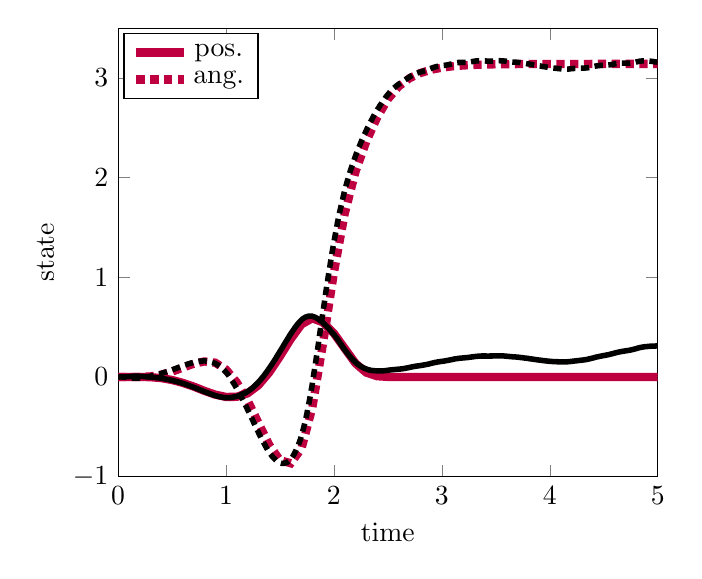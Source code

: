 \begin{tikzpicture}[]
\begin{axis}[legend style = {{at={(0.01,0.99)},anchor=north west}}, ylabel = {state}, xmin = {0.0}, xmax = {5.0}, axis equal image = {false}, ymax = {3.5}, xlabel = {time}, hide axis = {false}, ymin = {-1}]\addplot+ [mark = {}, color=purple, line width=3pt]coordinates {
(0.0, 0.0)
(0.1, 2.029e-10)
(0.2, 1.529e-10)
(0.3, -0.003)
(0.4, -0.012)
(0.5, -0.031)
(0.6, -0.06)
(0.7, -0.097)
(0.8, -0.14)
(0.9, -0.178)
(1.0, -0.201)
(1.1, -0.2)
(1.2, -0.165)
(1.3, -0.084)
(1.4, 0.044)
(1.5, 0.206)
(1.6, 0.38)
(1.7, 0.528)
(1.8, 0.589)
(1.9, 0.546)
(2.0, 0.437)
(2.1, 0.286)
(2.2, 0.136)
(2.3, 0.043)
(2.4, 0.007)
(2.5, -6.814e-6)
(2.6, -6.814e-6)
(2.7, -6.813e-6)
(2.8, -6.813e-6)
(2.9, -6.812e-6)
(3.0, -6.812e-6)
(3.1, -6.811e-6)
(3.2, -6.811e-6)
(3.3, -6.811e-6)
(3.4, -6.811e-6)
(3.5, -6.81e-6)
(3.6, -6.81e-6)
(3.7, -6.81e-6)
(3.8, -6.81e-6)
(3.9, -6.809e-6)
(4.0, -6.809e-6)
(4.1, -6.809e-6)
(4.2, -6.809e-6)
(4.3, -6.808e-6)
(4.4, -6.808e-6)
(4.5, -6.808e-6)
(4.6, -6.808e-6)
(4.7, -6.807e-6)
(4.8, -6.807e-6)
(4.9, -3.403e-6)
(5.0, 0.0)
};
\addplot+ [mark = {}, color=purple, line width=3pt, densely dashed]coordinates {
(0.0, 0.0)
(0.1, -3.867e-10)
(0.2, -2.192e-10)
(0.3, 0.005)
(0.4, 0.022)
(0.5, 0.053)
(0.6, 0.093)
(0.7, 0.132)
(0.8, 0.155)
(0.9, 0.143)
(1.0, 0.074)
(1.1, -0.055)
(1.2, -0.236)
(1.3, -0.46)
(1.4, -0.682)
(1.5, -0.836)
(1.6, -0.867)
(1.7, -0.718)
(1.8, -0.308)
(1.9, 0.342)
(2.0, 1.048)
(2.1, 1.638)
(2.2, 2.06)
(2.3, 2.363)
(2.4, 2.603)
(2.5, 2.788)
(2.6, 2.916)
(2.7, 2.998)
(2.8, 3.05)
(2.9, 3.083)
(3.0, 3.104)
(3.1, 3.118)
(3.2, 3.126)
(3.3, 3.132)
(3.4, 3.135)
(3.5, 3.138)
(3.6, 3.139)
(3.7, 3.14)
(3.8, 3.141)
(3.9, 3.141)
(4.0, 3.141)
(4.1, 3.141)
(4.2, 3.141)
(4.3, 3.141)
(4.4, 3.142)
(4.5, 3.142)
(4.6, 3.142)
(4.7, 3.142)
(4.8, 3.142)
(4.9, 3.142)
(5.0, 3.142)
};
\addplot+ [mark = {}, color=black, line width=2pt]coordinates {
(0.0, 0.0)
(0.01, -6.658e-5)
(0.02, -0.0)
(0.029, -7.361e-5)
(0.039, 9.02e-5)
(0.049, 0.0)
(0.059, 0.001)
(0.069, 0.001)
(0.079, 0.002)
(0.088, 0.003)
(0.098, 0.003)
(0.108, 0.004)
(0.118, 0.005)
(0.128, 0.006)
(0.138, 0.006)
(0.147, 0.007)
(0.157, 0.007)
(0.167, 0.007)
(0.177, 0.007)
(0.187, 0.007)
(0.196, 0.006)
(0.206, 0.006)
(0.216, 0.005)
(0.226, 0.005)
(0.236, 0.004)
(0.246, 0.003)
(0.255, 0.002)
(0.265, 0.002)
(0.275, 0.001)
(0.285, 5.686e-5)
(0.295, -0.001)
(0.305, -0.002)
(0.314, -0.003)
(0.324, -0.004)
(0.334, -0.005)
(0.344, -0.006)
(0.354, -0.007)
(0.363, -0.009)
(0.373, -0.01)
(0.383, -0.011)
(0.393, -0.013)
(0.403, -0.015)
(0.413, -0.016)
(0.422, -0.018)
(0.432, -0.02)
(0.442, -0.022)
(0.452, -0.024)
(0.462, -0.026)
(0.472, -0.028)
(0.481, -0.031)
(0.491, -0.033)
(0.501, -0.035)
(0.511, -0.038)
(0.521, -0.041)
(0.53, -0.043)
(0.54, -0.046)
(0.55, -0.049)
(0.56, -0.052)
(0.57, -0.055)
(0.58, -0.058)
(0.589, -0.062)
(0.599, -0.065)
(0.609, -0.069)
(0.619, -0.072)
(0.629, -0.076)
(0.639, -0.079)
(0.648, -0.083)
(0.658, -0.087)
(0.668, -0.091)
(0.678, -0.095)
(0.688, -0.099)
(0.697, -0.103)
(0.707, -0.107)
(0.717, -0.111)
(0.727, -0.116)
(0.737, -0.12)
(0.747, -0.124)
(0.756, -0.128)
(0.766, -0.133)
(0.776, -0.137)
(0.786, -0.141)
(0.796, -0.146)
(0.806, -0.15)
(0.815, -0.154)
(0.825, -0.158)
(0.835, -0.162)
(0.845, -0.166)
(0.855, -0.17)
(0.864, -0.174)
(0.874, -0.178)
(0.884, -0.181)
(0.894, -0.185)
(0.904, -0.188)
(0.914, -0.191)
(0.923, -0.194)
(0.933, -0.197)
(0.943, -0.199)
(0.953, -0.201)
(0.963, -0.203)
(0.972, -0.205)
(0.982, -0.207)
(0.992, -0.208)
(1.002, -0.209)
(1.012, -0.209)
(1.022, -0.209)
(1.031, -0.208)
(1.041, -0.207)
(1.051, -0.206)
(1.061, -0.204)
(1.071, -0.202)
(1.081, -0.2)
(1.09, -0.198)
(1.1, -0.195)
(1.11, -0.192)
(1.12, -0.189)
(1.13, -0.185)
(1.139, -0.181)
(1.149, -0.176)
(1.159, -0.171)
(1.169, -0.166)
(1.179, -0.161)
(1.189, -0.155)
(1.198, -0.148)
(1.208, -0.141)
(1.218, -0.134)
(1.228, -0.126)
(1.238, -0.117)
(1.248, -0.109)
(1.257, -0.099)
(1.267, -0.089)
(1.277, -0.079)
(1.287, -0.068)
(1.297, -0.057)
(1.306, -0.046)
(1.316, -0.034)
(1.326, -0.021)
(1.336, -0.008)
(1.346, 0.005)
(1.356, 0.019)
(1.365, 0.033)
(1.375, 0.047)
(1.385, 0.062)
(1.395, 0.078)
(1.405, 0.093)
(1.415, 0.109)
(1.424, 0.124)
(1.434, 0.141)
(1.444, 0.157)
(1.454, 0.174)
(1.464, 0.191)
(1.473, 0.208)
(1.483, 0.226)
(1.493, 0.243)
(1.503, 0.261)
(1.513, 0.278)
(1.523, 0.295)
(1.532, 0.313)
(1.542, 0.331)
(1.552, 0.348)
(1.562, 0.366)
(1.572, 0.383)
(1.582, 0.401)
(1.591, 0.418)
(1.601, 0.434)
(1.611, 0.45)
(1.621, 0.466)
(1.631, 0.481)
(1.64, 0.496)
(1.65, 0.51)
(1.66, 0.524)
(1.67, 0.537)
(1.68, 0.55)
(1.69, 0.561)
(1.699, 0.571)
(1.709, 0.581)
(1.719, 0.589)
(1.729, 0.595)
(1.739, 0.601)
(1.749, 0.605)
(1.758, 0.608)
(1.768, 0.61)
(1.778, 0.611)
(1.788, 0.611)
(1.798, 0.609)
(1.807, 0.606)
(1.817, 0.602)
(1.827, 0.598)
(1.837, 0.592)
(1.847, 0.586)
(1.857, 0.579)
(1.866, 0.571)
(1.876, 0.563)
(1.886, 0.555)
(1.896, 0.546)
(1.906, 0.536)
(1.916, 0.526)
(1.925, 0.516)
(1.935, 0.505)
(1.945, 0.494)
(1.955, 0.482)
(1.965, 0.47)
(1.974, 0.458)
(1.984, 0.446)
(1.994, 0.433)
(2.004, 0.42)
(2.014, 0.406)
(2.024, 0.392)
(2.033, 0.378)
(2.043, 0.363)
(2.053, 0.347)
(2.063, 0.331)
(2.073, 0.315)
(2.083, 0.299)
(2.092, 0.284)
(2.102, 0.269)
(2.112, 0.255)
(2.122, 0.241)
(2.132, 0.228)
(2.141, 0.215)
(2.151, 0.202)
(2.161, 0.189)
(2.171, 0.178)
(2.181, 0.166)
(2.191, 0.156)
(2.2, 0.146)
(2.21, 0.136)
(2.22, 0.128)
(2.23, 0.12)
(2.24, 0.112)
(2.25, 0.106)
(2.259, 0.1)
(2.269, 0.094)
(2.279, 0.089)
(2.289, 0.084)
(2.299, 0.08)
(2.308, 0.076)
(2.318, 0.073)
(2.328, 0.07)
(2.338, 0.067)
(2.348, 0.065)
(2.358, 0.064)
(2.367, 0.063)
(2.377, 0.062)
(2.387, 0.061)
(2.397, 0.06)
(2.407, 0.06)
(2.417, 0.06)
(2.426, 0.06)
(2.436, 0.06)
(2.446, 0.06)
(2.456, 0.061)
(2.466, 0.062)
(2.475, 0.063)
(2.485, 0.064)
(2.495, 0.066)
(2.505, 0.067)
(2.515, 0.069)
(2.525, 0.07)
(2.534, 0.071)
(2.544, 0.072)
(2.554, 0.073)
(2.564, 0.074)
(2.574, 0.075)
(2.583, 0.076)
(2.593, 0.077)
(2.603, 0.078)
(2.613, 0.079)
(2.623, 0.08)
(2.633, 0.081)
(2.642, 0.083)
(2.652, 0.085)
(2.662, 0.086)
(2.672, 0.089)
(2.682, 0.091)
(2.692, 0.093)
(2.701, 0.095)
(2.711, 0.098)
(2.721, 0.1)
(2.731, 0.102)
(2.741, 0.104)
(2.75, 0.106)
(2.76, 0.108)
(2.77, 0.109)
(2.78, 0.111)
(2.79, 0.112)
(2.8, 0.114)
(2.809, 0.115)
(2.819, 0.117)
(2.829, 0.119)
(2.839, 0.121)
(2.849, 0.123)
(2.859, 0.125)
(2.868, 0.127)
(2.878, 0.129)
(2.888, 0.132)
(2.898, 0.135)
(2.908, 0.137)
(2.917, 0.14)
(2.927, 0.142)
(2.937, 0.145)
(2.947, 0.147)
(2.957, 0.149)
(2.967, 0.151)
(2.976, 0.152)
(2.986, 0.154)
(2.996, 0.156)
(3.006, 0.157)
(3.016, 0.158)
(3.026, 0.16)
(3.035, 0.162)
(3.045, 0.164)
(3.055, 0.166)
(3.065, 0.168)
(3.075, 0.17)
(3.084, 0.172)
(3.094, 0.174)
(3.104, 0.177)
(3.114, 0.179)
(3.124, 0.181)
(3.134, 0.183)
(3.143, 0.184)
(3.153, 0.186)
(3.163, 0.187)
(3.173, 0.188)
(3.183, 0.189)
(3.193, 0.19)
(3.202, 0.191)
(3.212, 0.192)
(3.222, 0.193)
(3.232, 0.194)
(3.242, 0.195)
(3.251, 0.196)
(3.261, 0.198)
(3.271, 0.199)
(3.281, 0.201)
(3.291, 0.202)
(3.301, 0.204)
(3.31, 0.205)
(3.32, 0.206)
(3.33, 0.207)
(3.34, 0.208)
(3.35, 0.209)
(3.36, 0.209)
(3.369, 0.21)
(3.379, 0.21)
(3.389, 0.21)
(3.399, 0.21)
(3.409, 0.21)
(3.418, 0.209)
(3.428, 0.209)
(3.438, 0.209)
(3.448, 0.21)
(3.458, 0.21)
(3.468, 0.21)
(3.477, 0.211)
(3.487, 0.211)
(3.497, 0.212)
(3.507, 0.212)
(3.517, 0.212)
(3.527, 0.212)
(3.536, 0.212)
(3.546, 0.212)
(3.556, 0.211)
(3.566, 0.211)
(3.576, 0.21)
(3.585, 0.209)
(3.595, 0.208)
(3.605, 0.207)
(3.615, 0.206)
(3.625, 0.205)
(3.635, 0.204)
(3.644, 0.203)
(3.654, 0.202)
(3.664, 0.201)
(3.674, 0.201)
(3.684, 0.2)
(3.694, 0.199)
(3.703, 0.198)
(3.713, 0.197)
(3.723, 0.196)
(3.733, 0.194)
(3.743, 0.193)
(3.752, 0.192)
(3.762, 0.19)
(3.772, 0.189)
(3.782, 0.188)
(3.792, 0.186)
(3.802, 0.185)
(3.811, 0.183)
(3.821, 0.181)
(3.831, 0.18)
(3.841, 0.178)
(3.851, 0.177)
(3.861, 0.175)
(3.87, 0.174)
(3.88, 0.172)
(3.89, 0.171)
(3.9, 0.169)
(3.91, 0.168)
(3.919, 0.167)
(3.929, 0.165)
(3.939, 0.164)
(3.949, 0.163)
(3.959, 0.161)
(3.969, 0.16)
(3.978, 0.159)
(3.988, 0.158)
(3.998, 0.157)
(4.008, 0.156)
(4.018, 0.155)
(4.028, 0.154)
(4.037, 0.154)
(4.047, 0.153)
(4.057, 0.153)
(4.067, 0.152)
(4.077, 0.152)
(4.086, 0.151)
(4.096, 0.151)
(4.106, 0.151)
(4.116, 0.15)
(4.126, 0.15)
(4.136, 0.15)
(4.145, 0.15)
(4.155, 0.151)
(4.165, 0.152)
(4.175, 0.153)
(4.185, 0.154)
(4.194, 0.155)
(4.204, 0.156)
(4.214, 0.158)
(4.224, 0.159)
(4.234, 0.16)
(4.244, 0.161)
(4.253, 0.163)
(4.263, 0.164)
(4.273, 0.165)
(4.283, 0.166)
(4.293, 0.168)
(4.303, 0.169)
(4.312, 0.17)
(4.322, 0.172)
(4.332, 0.173)
(4.342, 0.175)
(4.352, 0.177)
(4.361, 0.18)
(4.371, 0.182)
(4.381, 0.185)
(4.391, 0.188)
(4.401, 0.19)
(4.411, 0.193)
(4.42, 0.196)
(4.43, 0.199)
(4.44, 0.201)
(4.45, 0.203)
(4.46, 0.206)
(4.47, 0.208)
(4.479, 0.21)
(4.489, 0.212)
(4.499, 0.214)
(4.509, 0.216)
(4.519, 0.218)
(4.528, 0.22)
(4.538, 0.222)
(4.548, 0.224)
(4.558, 0.227)
(4.568, 0.23)
(4.578, 0.232)
(4.587, 0.235)
(4.597, 0.238)
(4.607, 0.241)
(4.617, 0.244)
(4.627, 0.246)
(4.637, 0.249)
(4.646, 0.251)
(4.656, 0.253)
(4.666, 0.255)
(4.676, 0.257)
(4.686, 0.259)
(4.695, 0.26)
(4.705, 0.262)
(4.715, 0.264)
(4.725, 0.265)
(4.735, 0.267)
(4.745, 0.269)
(4.754, 0.271)
(4.764, 0.274)
(4.774, 0.276)
(4.784, 0.279)
(4.794, 0.282)
(4.804, 0.285)
(4.813, 0.288)
(4.823, 0.291)
(4.833, 0.294)
(4.843, 0.296)
(4.853, 0.298)
(4.862, 0.3)
(4.872, 0.302)
(4.882, 0.303)
(4.892, 0.304)
(4.902, 0.305)
(4.912, 0.306)
(4.921, 0.307)
(4.931, 0.308)
(4.941, 0.309)
(4.951, 0.309)
(4.961, 0.31)
(4.971, 0.31)
(4.98, 0.31)
(4.99, 0.311)
(5.0, 0.311)
};
\addlegendentry{pos.}
\addplot+ [mark = {}, color=black, line width=2pt, densely dashed]coordinates {
(0.0, 0.0)
(0.01, 0.0)
(0.02, 0.0)
(0.029, 9.602e-5)
(0.039, -0.0)
(0.049, -0.001)
(0.059, -0.002)
(0.069, -0.003)
(0.079, -0.004)
(0.088, -0.005)
(0.098, -0.007)
(0.108, -0.008)
(0.118, -0.01)
(0.128, -0.011)
(0.138, -0.012)
(0.147, -0.013)
(0.157, -0.013)
(0.167, -0.013)
(0.177, -0.013)
(0.187, -0.012)
(0.196, -0.011)
(0.206, -0.01)
(0.216, -0.009)
(0.226, -0.007)
(0.236, -0.005)
(0.246, -0.004)
(0.255, -0.002)
(0.265, -7.767e-6)
(0.275, 0.002)
(0.285, 0.004)
(0.295, 0.006)
(0.305, 0.008)
(0.314, 0.011)
(0.324, 0.013)
(0.334, 0.015)
(0.344, 0.018)
(0.354, 0.021)
(0.363, 0.023)
(0.373, 0.026)
(0.383, 0.029)
(0.393, 0.032)
(0.403, 0.035)
(0.413, 0.039)
(0.422, 0.042)
(0.432, 0.045)
(0.442, 0.049)
(0.452, 0.052)
(0.462, 0.056)
(0.472, 0.06)
(0.481, 0.064)
(0.491, 0.067)
(0.501, 0.071)
(0.511, 0.075)
(0.521, 0.079)
(0.53, 0.083)
(0.54, 0.087)
(0.55, 0.091)
(0.56, 0.095)
(0.57, 0.099)
(0.58, 0.103)
(0.589, 0.107)
(0.599, 0.111)
(0.609, 0.115)
(0.619, 0.119)
(0.629, 0.122)
(0.639, 0.126)
(0.648, 0.129)
(0.658, 0.133)
(0.668, 0.136)
(0.678, 0.139)
(0.688, 0.142)
(0.697, 0.145)
(0.707, 0.148)
(0.717, 0.15)
(0.727, 0.152)
(0.737, 0.154)
(0.747, 0.156)
(0.756, 0.157)
(0.766, 0.158)
(0.776, 0.159)
(0.786, 0.16)
(0.796, 0.16)
(0.806, 0.16)
(0.815, 0.159)
(0.825, 0.158)
(0.835, 0.156)
(0.845, 0.154)
(0.855, 0.152)
(0.864, 0.149)
(0.874, 0.146)
(0.884, 0.142)
(0.894, 0.138)
(0.904, 0.133)
(0.914, 0.127)
(0.923, 0.121)
(0.933, 0.114)
(0.943, 0.106)
(0.953, 0.097)
(0.963, 0.088)
(0.972, 0.079)
(0.982, 0.068)
(0.992, 0.057)
(1.002, 0.045)
(1.012, 0.032)
(1.022, 0.018)
(1.031, 0.003)
(1.041, -0.013)
(1.051, -0.029)
(1.061, -0.046)
(1.071, -0.063)
(1.081, -0.081)
(1.09, -0.099)
(1.1, -0.117)
(1.11, -0.136)
(1.12, -0.156)
(1.13, -0.175)
(1.139, -0.196)
(1.149, -0.216)
(1.159, -0.237)
(1.169, -0.258)
(1.179, -0.279)
(1.189, -0.301)
(1.198, -0.323)
(1.208, -0.345)
(1.218, -0.367)
(1.228, -0.39)
(1.238, -0.412)
(1.248, -0.435)
(1.257, -0.458)
(1.267, -0.481)
(1.277, -0.503)
(1.287, -0.526)
(1.297, -0.548)
(1.306, -0.57)
(1.316, -0.592)
(1.326, -0.613)
(1.336, -0.634)
(1.346, -0.654)
(1.356, -0.674)
(1.365, -0.693)
(1.375, -0.712)
(1.385, -0.73)
(1.395, -0.747)
(1.405, -0.763)
(1.415, -0.778)
(1.424, -0.792)
(1.434, -0.804)
(1.444, -0.816)
(1.454, -0.827)
(1.464, -0.837)
(1.473, -0.846)
(1.483, -0.853)
(1.493, -0.859)
(1.503, -0.863)
(1.513, -0.866)
(1.523, -0.868)
(1.532, -0.868)
(1.542, -0.866)
(1.552, -0.863)
(1.562, -0.859)
(1.572, -0.853)
(1.582, -0.845)
(1.591, -0.836)
(1.601, -0.824)
(1.611, -0.81)
(1.621, -0.794)
(1.631, -0.776)
(1.64, -0.756)
(1.65, -0.734)
(1.66, -0.71)
(1.67, -0.684)
(1.68, -0.656)
(1.69, -0.625)
(1.699, -0.59)
(1.709, -0.553)
(1.719, -0.512)
(1.729, -0.469)
(1.739, -0.422)
(1.749, -0.373)
(1.758, -0.321)
(1.768, -0.265)
(1.778, -0.207)
(1.788, -0.146)
(1.798, -0.083)
(1.807, -0.016)
(1.817, 0.052)
(1.827, 0.121)
(1.837, 0.193)
(1.847, 0.265)
(1.857, 0.338)
(1.866, 0.412)
(1.876, 0.485)
(1.886, 0.559)
(1.896, 0.633)
(1.906, 0.706)
(1.916, 0.779)
(1.925, 0.85)
(1.935, 0.921)
(1.945, 0.99)
(1.955, 1.059)
(1.965, 1.126)
(1.974, 1.191)
(1.984, 1.255)
(1.994, 1.317)
(2.004, 1.377)
(2.014, 1.436)
(2.024, 1.493)
(2.033, 1.548)
(2.043, 1.601)
(2.053, 1.652)
(2.063, 1.701)
(2.073, 1.748)
(2.083, 1.793)
(2.092, 1.837)
(2.102, 1.879)
(2.112, 1.919)
(2.122, 1.958)
(2.132, 1.995)
(2.141, 2.031)
(2.151, 2.065)
(2.161, 2.098)
(2.171, 2.129)
(2.181, 2.16)
(2.191, 2.19)
(2.2, 2.219)
(2.21, 2.247)
(2.22, 2.274)
(2.23, 2.301)
(2.24, 2.327)
(2.25, 2.353)
(2.259, 2.377)
(2.269, 2.402)
(2.279, 2.425)
(2.289, 2.448)
(2.299, 2.471)
(2.308, 2.493)
(2.318, 2.514)
(2.328, 2.536)
(2.338, 2.556)
(2.348, 2.577)
(2.358, 2.597)
(2.367, 2.617)
(2.377, 2.636)
(2.387, 2.654)
(2.397, 2.672)
(2.407, 2.69)
(2.417, 2.706)
(2.426, 2.723)
(2.436, 2.739)
(2.446, 2.755)
(2.456, 2.77)
(2.466, 2.785)
(2.475, 2.8)
(2.485, 2.814)
(2.495, 2.828)
(2.505, 2.841)
(2.515, 2.854)
(2.525, 2.866)
(2.534, 2.877)
(2.544, 2.888)
(2.554, 2.898)
(2.564, 2.907)
(2.574, 2.916)
(2.583, 2.924)
(2.593, 2.932)
(2.603, 2.94)
(2.613, 2.947)
(2.623, 2.954)
(2.633, 2.961)
(2.642, 2.969)
(2.652, 2.976)
(2.662, 2.983)
(2.672, 2.99)
(2.682, 2.997)
(2.692, 3.004)
(2.701, 3.011)
(2.711, 3.018)
(2.721, 3.024)
(2.731, 3.03)
(2.741, 3.036)
(2.75, 3.041)
(2.76, 3.045)
(2.77, 3.049)
(2.78, 3.053)
(2.79, 3.057)
(2.8, 3.06)
(2.809, 3.063)
(2.819, 3.066)
(2.829, 3.069)
(2.839, 3.073)
(2.849, 3.076)
(2.859, 3.08)
(2.868, 3.084)
(2.878, 3.088)
(2.888, 3.092)
(2.898, 3.096)
(2.908, 3.1)
(2.917, 3.104)
(2.927, 3.108)
(2.937, 3.111)
(2.947, 3.114)
(2.957, 3.116)
(2.967, 3.118)
(2.976, 3.12)
(2.986, 3.122)
(2.996, 3.123)
(3.006, 3.125)
(3.016, 3.126)
(3.026, 3.127)
(3.035, 3.129)
(3.045, 3.131)
(3.055, 3.133)
(3.065, 3.135)
(3.075, 3.138)
(3.084, 3.14)
(3.094, 3.143)
(3.104, 3.146)
(3.114, 3.149)
(3.124, 3.151)
(3.134, 3.153)
(3.143, 3.154)
(3.153, 3.156)
(3.163, 3.156)
(3.173, 3.157)
(3.183, 3.158)
(3.193, 3.158)
(3.202, 3.158)
(3.212, 3.158)
(3.222, 3.158)
(3.232, 3.159)
(3.242, 3.16)
(3.251, 3.161)
(3.261, 3.162)
(3.271, 3.164)
(3.281, 3.165)
(3.291, 3.167)
(3.301, 3.169)
(3.31, 3.17)
(3.32, 3.172)
(3.33, 3.173)
(3.34, 3.173)
(3.35, 3.174)
(3.36, 3.174)
(3.369, 3.173)
(3.379, 3.173)
(3.389, 3.172)
(3.399, 3.172)
(3.409, 3.171)
(3.418, 3.17)
(3.428, 3.169)
(3.438, 3.169)
(3.448, 3.169)
(3.458, 3.169)
(3.468, 3.17)
(3.477, 3.17)
(3.487, 3.171)
(3.497, 3.172)
(3.507, 3.173)
(3.517, 3.174)
(3.527, 3.174)
(3.536, 3.174)
(3.546, 3.173)
(3.556, 3.173)
(3.566, 3.172)
(3.576, 3.171)
(3.585, 3.17)
(3.595, 3.169)
(3.605, 3.167)
(3.615, 3.166)
(3.625, 3.164)
(3.635, 3.163)
(3.644, 3.162)
(3.654, 3.161)
(3.664, 3.16)
(3.674, 3.16)
(3.684, 3.159)
(3.694, 3.158)
(3.703, 3.157)
(3.713, 3.156)
(3.723, 3.155)
(3.733, 3.153)
(3.743, 3.152)
(3.752, 3.15)
(3.762, 3.149)
(3.772, 3.147)
(3.782, 3.145)
(3.792, 3.143)
(3.802, 3.142)
(3.811, 3.14)
(3.821, 3.138)
(3.831, 3.136)
(3.841, 3.134)
(3.851, 3.132)
(3.861, 3.13)
(3.87, 3.128)
(3.88, 3.126)
(3.89, 3.124)
(3.9, 3.122)
(3.91, 3.121)
(3.919, 3.119)
(3.929, 3.117)
(3.939, 3.115)
(3.949, 3.114)
(3.959, 3.112)
(3.969, 3.11)
(3.978, 3.109)
(3.988, 3.107)
(3.998, 3.106)
(4.008, 3.104)
(4.018, 3.103)
(4.028, 3.101)
(4.037, 3.1)
(4.047, 3.099)
(4.057, 3.098)
(4.067, 3.096)
(4.077, 3.095)
(4.086, 3.094)
(4.096, 3.093)
(4.106, 3.092)
(4.116, 3.091)
(4.126, 3.09)
(4.136, 3.09)
(4.145, 3.089)
(4.155, 3.089)
(4.165, 3.089)
(4.175, 3.09)
(4.185, 3.092)
(4.194, 3.093)
(4.204, 3.094)
(4.214, 3.095)
(4.224, 3.096)
(4.234, 3.097)
(4.244, 3.097)
(4.253, 3.098)
(4.263, 3.098)
(4.273, 3.099)
(4.283, 3.099)
(4.293, 3.099)
(4.303, 3.1)
(4.312, 3.1)
(4.322, 3.1)
(4.332, 3.101)
(4.342, 3.102)
(4.352, 3.103)
(4.361, 3.105)
(4.371, 3.107)
(4.381, 3.109)
(4.391, 3.112)
(4.401, 3.114)
(4.411, 3.117)
(4.42, 3.119)
(4.43, 3.121)
(4.44, 3.123)
(4.45, 3.124)
(4.46, 3.126)
(4.47, 3.127)
(4.479, 3.127)
(4.489, 3.128)
(4.499, 3.128)
(4.509, 3.129)
(4.519, 3.129)
(4.528, 3.13)
(4.538, 3.131)
(4.548, 3.132)
(4.558, 3.133)
(4.568, 3.135)
(4.578, 3.137)
(4.587, 3.138)
(4.597, 3.141)
(4.607, 3.143)
(4.617, 3.145)
(4.627, 3.146)
(4.637, 3.148)
(4.646, 3.149)
(4.656, 3.15)
(4.666, 3.15)
(4.676, 3.15)
(4.686, 3.15)
(4.695, 3.15)
(4.705, 3.149)
(4.715, 3.149)
(4.725, 3.149)
(4.735, 3.149)
(4.745, 3.15)
(4.754, 3.151)
(4.764, 3.152)
(4.774, 3.154)
(4.784, 3.156)
(4.794, 3.159)
(4.804, 3.162)
(4.813, 3.164)
(4.823, 3.167)
(4.833, 3.169)
(4.843, 3.17)
(4.853, 3.171)
(4.862, 3.172)
(4.872, 3.172)
(4.882, 3.172)
(4.892, 3.172)
(4.902, 3.172)
(4.912, 3.171)
(4.921, 3.17)
(4.931, 3.169)
(4.941, 3.168)
(4.951, 3.167)
(4.961, 3.165)
(4.971, 3.163)
(4.98, 3.162)
(4.99, 3.16)
(5.0, 3.158)
};
\addlegendentry{ang.}
\end{axis}

\end{tikzpicture}
